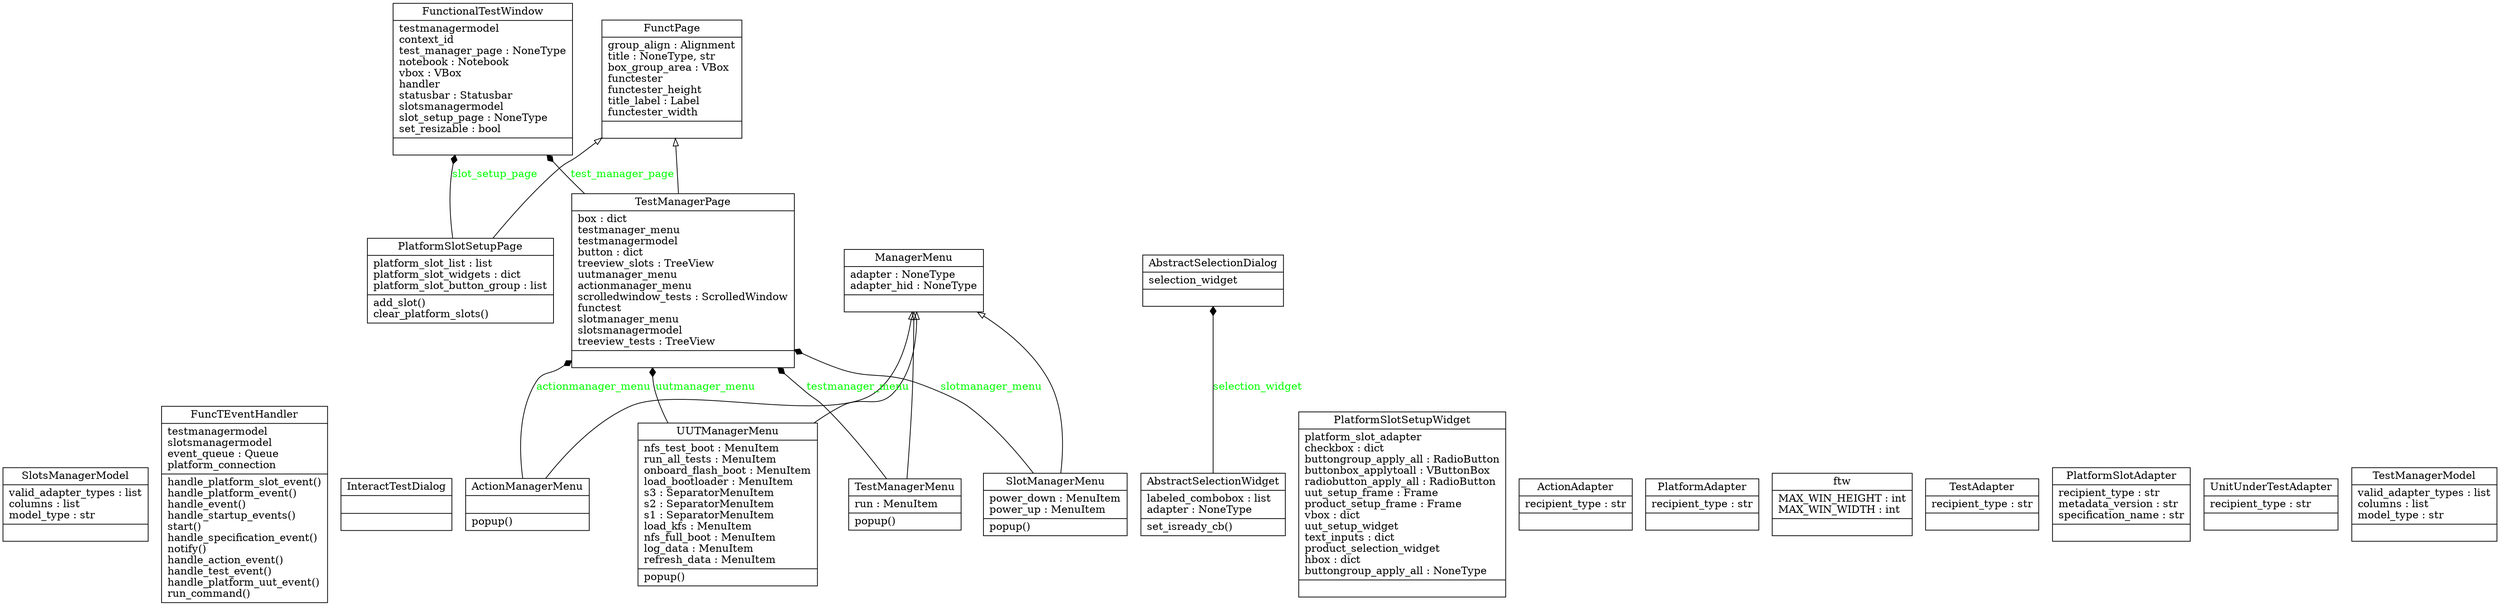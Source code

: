 digraph "classes_all_py" {
charset="utf-8"
rankdir=BT
"5" [shape="record", label="{SlotsManagerModel|valid_adapter_types : list\lcolumns : list\lmodel_type : str\l|}"];
"8" [shape="record", label="{FuncTEventHandler|testmanagermodel\lslotsmanagermodel\levent_queue : Queue\lplatform_connection\l|handle_platform_slot_event()\lhandle_platform_event()\lhandle_event()\lhandle_startup_events()\lstart()\lhandle_specification_event()\lnotify()\lhandle_action_event()\lhandle_test_event()\lhandle_platform_uut_event()\lrun_command()\l}"];
"10" [shape="record", label="{InteractTestDialog|\l|}"];
"13" [shape="record", label="{PlatformSlotSetupPage|platform_slot_list : list\lplatform_slot_widgets : dict\lplatform_slot_button_group : list\l|add_slot()\lclear_platform_slots()\l}"];
"16" [shape="record", label="{AbstractSelectionWidget|labeled_combobox : list\ladapter : NoneType\l|set_isready_cb()\l}"];
"17" [shape="record", label="{PlatformSlotSetupWidget|platform_slot_adapter\lcheckbox : dict\lbuttongroup_apply_all : RadioButton\lbuttonbox_applytoall : VButtonBox\lradiobutton_apply_all : RadioButton\luut_setup_frame : Frame\lproduct_setup_frame : Frame\lvbox : dict\luut_setup_widget\ltext_inputs : dict\lproduct_selection_widget\lhbox : dict\lbuttongroup_apply_all : NoneType\l|}"];
"19" [shape="record", label="{ActionAdapter|recipient_type : str\l|}"];
"22" [shape="record", label="{AbstractSelectionDialog|selection_widget\l|}"];
"24" [shape="record", label="{PlatformAdapter|recipient_type : str\l|}"];
"27" [shape="record", label="{ActionManagerMenu|\l|popup()\l}"];
"28" [shape="record", label="{ManagerMenu|adapter : NoneType\ladapter_hid : NoneType\l|}"];
"29" [shape="record", label="{UUTManagerMenu|nfs_test_boot : MenuItem\lrun_all_tests : MenuItem\lonboard_flash_boot : MenuItem\lload_bootloader : MenuItem\ls3 : SeparatorMenuItem\ls2 : SeparatorMenuItem\ls1 : SeparatorMenuItem\lload_kfs : MenuItem\lnfs_full_boot : MenuItem\llog_data : MenuItem\lrefresh_data : MenuItem\l|popup()\l}"];
"30" [shape="record", label="{TestManagerMenu|run : MenuItem\l|popup()\l}"];
"32" [shape="record", label="{FunctionalTestWindow|testmanagermodel\lcontext_id\ltest_manager_page : NoneType\lnotebook : Notebook\lvbox : VBox\lhandler\lstatusbar : Statusbar\lslotsmanagermodel\lslot_setup_page : NoneType\lset_resizable : bool\l|}"];
"33" [shape="record", label="{ftw|MAX_WIN_HEIGHT : int\lMAX_WIN_WIDTH : int\l|}"];
"35" [shape="record", label="{TestAdapter|recipient_type : str\l|}"];
"37" [shape="record", label="{SlotManagerMenu|power_down : MenuItem\lpower_up : MenuItem\l|popup()\l}"];
"39" [shape="record", label="{TestManagerPage|box : dict\ltestmanager_menu\ltestmanagermodel\lbutton : dict\ltreeview_slots : TreeView\luutmanager_menu\lactionmanager_menu\lscrolledwindow_tests : ScrolledWindow\lfunctest\lslotmanager_menu\lslotsmanagermodel\ltreeview_tests : TreeView\l|}"];
"41" [shape="record", label="{PlatformSlotAdapter|recipient_type : str\lmetadata_version : str\lspecification_name : str\l|}"];
"43" [shape="record", label="{UnitUnderTestAdapter|recipient_type : str\l|}"];
"46" [shape="record", label="{TestManagerModel|valid_adapter_types : list\lcolumns : list\lmodel_type : str\l|}"];
"49" [shape="record", label="{FunctPage|group_align : Alignment\ltitle : NoneType, str\lbox_group_area : VBox\lfunctester\lfunctester_height\ltitle_label : Label\lfunctester_width\l|}"];
"13" -> "49" [arrowtail="none", arrowhead="empty"];
"27" -> "28" [arrowtail="none", arrowhead="empty"];
"29" -> "28" [arrowtail="none", arrowhead="empty"];
"30" -> "28" [arrowtail="none", arrowhead="empty"];
"37" -> "28" [arrowtail="none", arrowhead="empty"];
"39" -> "49" [arrowtail="none", arrowhead="empty"];
"16" -> "22" [arrowhead="diamond", style="solid", arrowtail="none", fontcolor="green", label="selection_widget"];
"39" -> "32" [arrowhead="diamond", style="solid", arrowtail="none", fontcolor="green", label="test_manager_page"];
"13" -> "32" [arrowhead="diamond", style="solid", arrowtail="none", fontcolor="green", label="slot_setup_page"];
"30" -> "39" [arrowhead="diamond", style="solid", arrowtail="none", fontcolor="green", label="testmanager_menu"];
"29" -> "39" [arrowhead="diamond", style="solid", arrowtail="none", fontcolor="green", label="uutmanager_menu"];
"27" -> "39" [arrowhead="diamond", style="solid", arrowtail="none", fontcolor="green", label="actionmanager_menu"];
"37" -> "39" [arrowhead="diamond", style="solid", arrowtail="none", fontcolor="green", label="slotmanager_menu"];
}
